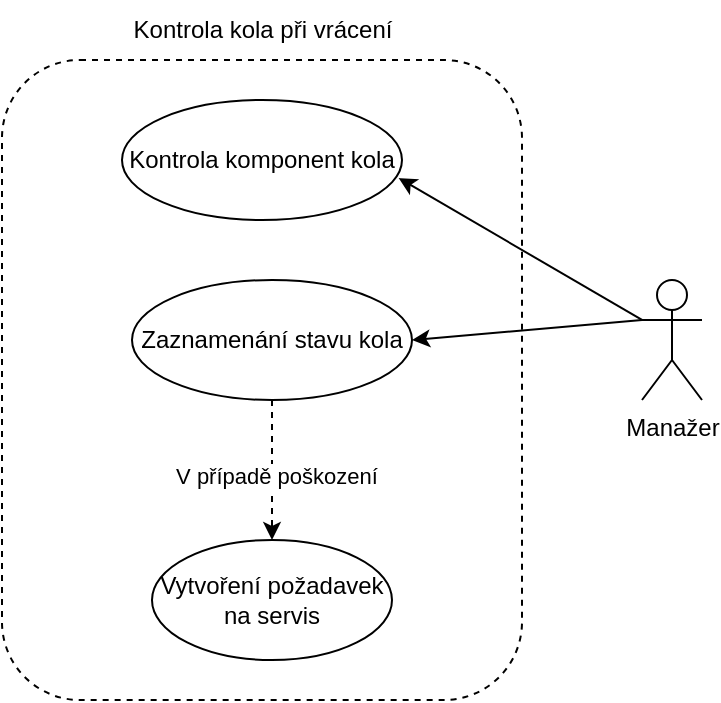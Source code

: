 <mxfile version="24.8.3">
  <diagram name="Страница — 1" id="dLYdmmALkgfxqqiYyFbw">
    <mxGraphModel dx="875" dy="441" grid="1" gridSize="10" guides="1" tooltips="1" connect="1" arrows="1" fold="1" page="1" pageScale="1" pageWidth="827" pageHeight="1169" math="0" shadow="0">
      <root>
        <mxCell id="0" />
        <mxCell id="1" parent="0" />
        <mxCell id="0K2aWbolB5n0iMUz9sTw-1" value="Manažer" style="shape=umlActor;verticalLabelPosition=bottom;verticalAlign=top;html=1;outlineConnect=0;" vertex="1" parent="1">
          <mxGeometry x="510" y="180" width="30" height="60" as="geometry" />
        </mxCell>
        <mxCell id="0K2aWbolB5n0iMUz9sTw-2" value="" style="rounded=1;whiteSpace=wrap;html=1;dashed=1;" vertex="1" parent="1">
          <mxGeometry x="190" y="70" width="260" height="320" as="geometry" />
        </mxCell>
        <mxCell id="0K2aWbolB5n0iMUz9sTw-3" value="Kontrola kola při vrácení" style="text;html=1;align=center;verticalAlign=middle;resizable=0;points=[];autosize=1;strokeColor=none;fillColor=none;" vertex="1" parent="1">
          <mxGeometry x="245" y="40" width="150" height="30" as="geometry" />
        </mxCell>
        <mxCell id="0K2aWbolB5n0iMUz9sTw-4" value="Kontrola komponent kola" style="ellipse;whiteSpace=wrap;html=1;" vertex="1" parent="1">
          <mxGeometry x="250" y="90" width="140" height="60" as="geometry" />
        </mxCell>
        <mxCell id="0K2aWbolB5n0iMUz9sTw-5" value="Zaznamenání stavu kola" style="ellipse;whiteSpace=wrap;html=1;" vertex="1" parent="1">
          <mxGeometry x="255" y="180" width="140" height="60" as="geometry" />
        </mxCell>
        <mxCell id="0K2aWbolB5n0iMUz9sTw-6" value="Vytvoření požadavek na servis" style="ellipse;whiteSpace=wrap;html=1;" vertex="1" parent="1">
          <mxGeometry x="265" y="310" width="120" height="60" as="geometry" />
        </mxCell>
        <mxCell id="0K2aWbolB5n0iMUz9sTw-7" value="" style="endArrow=classic;html=1;rounded=0;exitX=0.5;exitY=1;exitDx=0;exitDy=0;entryX=0.5;entryY=0;entryDx=0;entryDy=0;dashed=1;" edge="1" parent="1" source="0K2aWbolB5n0iMUz9sTw-5" target="0K2aWbolB5n0iMUz9sTw-6">
          <mxGeometry width="50" height="50" relative="1" as="geometry">
            <mxPoint x="350" y="290" as="sourcePoint" />
            <mxPoint x="320" y="310" as="targetPoint" />
          </mxGeometry>
        </mxCell>
        <mxCell id="0K2aWbolB5n0iMUz9sTw-10" value="V případě poškození" style="edgeLabel;html=1;align=center;verticalAlign=middle;resizable=0;points=[];" vertex="1" connectable="0" parent="0K2aWbolB5n0iMUz9sTw-7">
          <mxGeometry x="0.067" y="2" relative="1" as="geometry">
            <mxPoint as="offset" />
          </mxGeometry>
        </mxCell>
        <mxCell id="0K2aWbolB5n0iMUz9sTw-8" value="" style="endArrow=classic;html=1;rounded=0;entryX=1;entryY=0.5;entryDx=0;entryDy=0;exitX=0;exitY=0.333;exitDx=0;exitDy=0;exitPerimeter=0;" edge="1" parent="1" source="0K2aWbolB5n0iMUz9sTw-1" target="0K2aWbolB5n0iMUz9sTw-5">
          <mxGeometry width="50" height="50" relative="1" as="geometry">
            <mxPoint x="350" y="290" as="sourcePoint" />
            <mxPoint x="400" y="240" as="targetPoint" />
          </mxGeometry>
        </mxCell>
        <mxCell id="0K2aWbolB5n0iMUz9sTw-9" value="" style="endArrow=classic;html=1;rounded=0;entryX=0.988;entryY=0.65;entryDx=0;entryDy=0;entryPerimeter=0;exitX=0;exitY=0.333;exitDx=0;exitDy=0;exitPerimeter=0;" edge="1" parent="1" source="0K2aWbolB5n0iMUz9sTw-1" target="0K2aWbolB5n0iMUz9sTw-4">
          <mxGeometry width="50" height="50" relative="1" as="geometry">
            <mxPoint x="350" y="290" as="sourcePoint" />
            <mxPoint x="400" y="240" as="targetPoint" />
          </mxGeometry>
        </mxCell>
      </root>
    </mxGraphModel>
  </diagram>
</mxfile>
